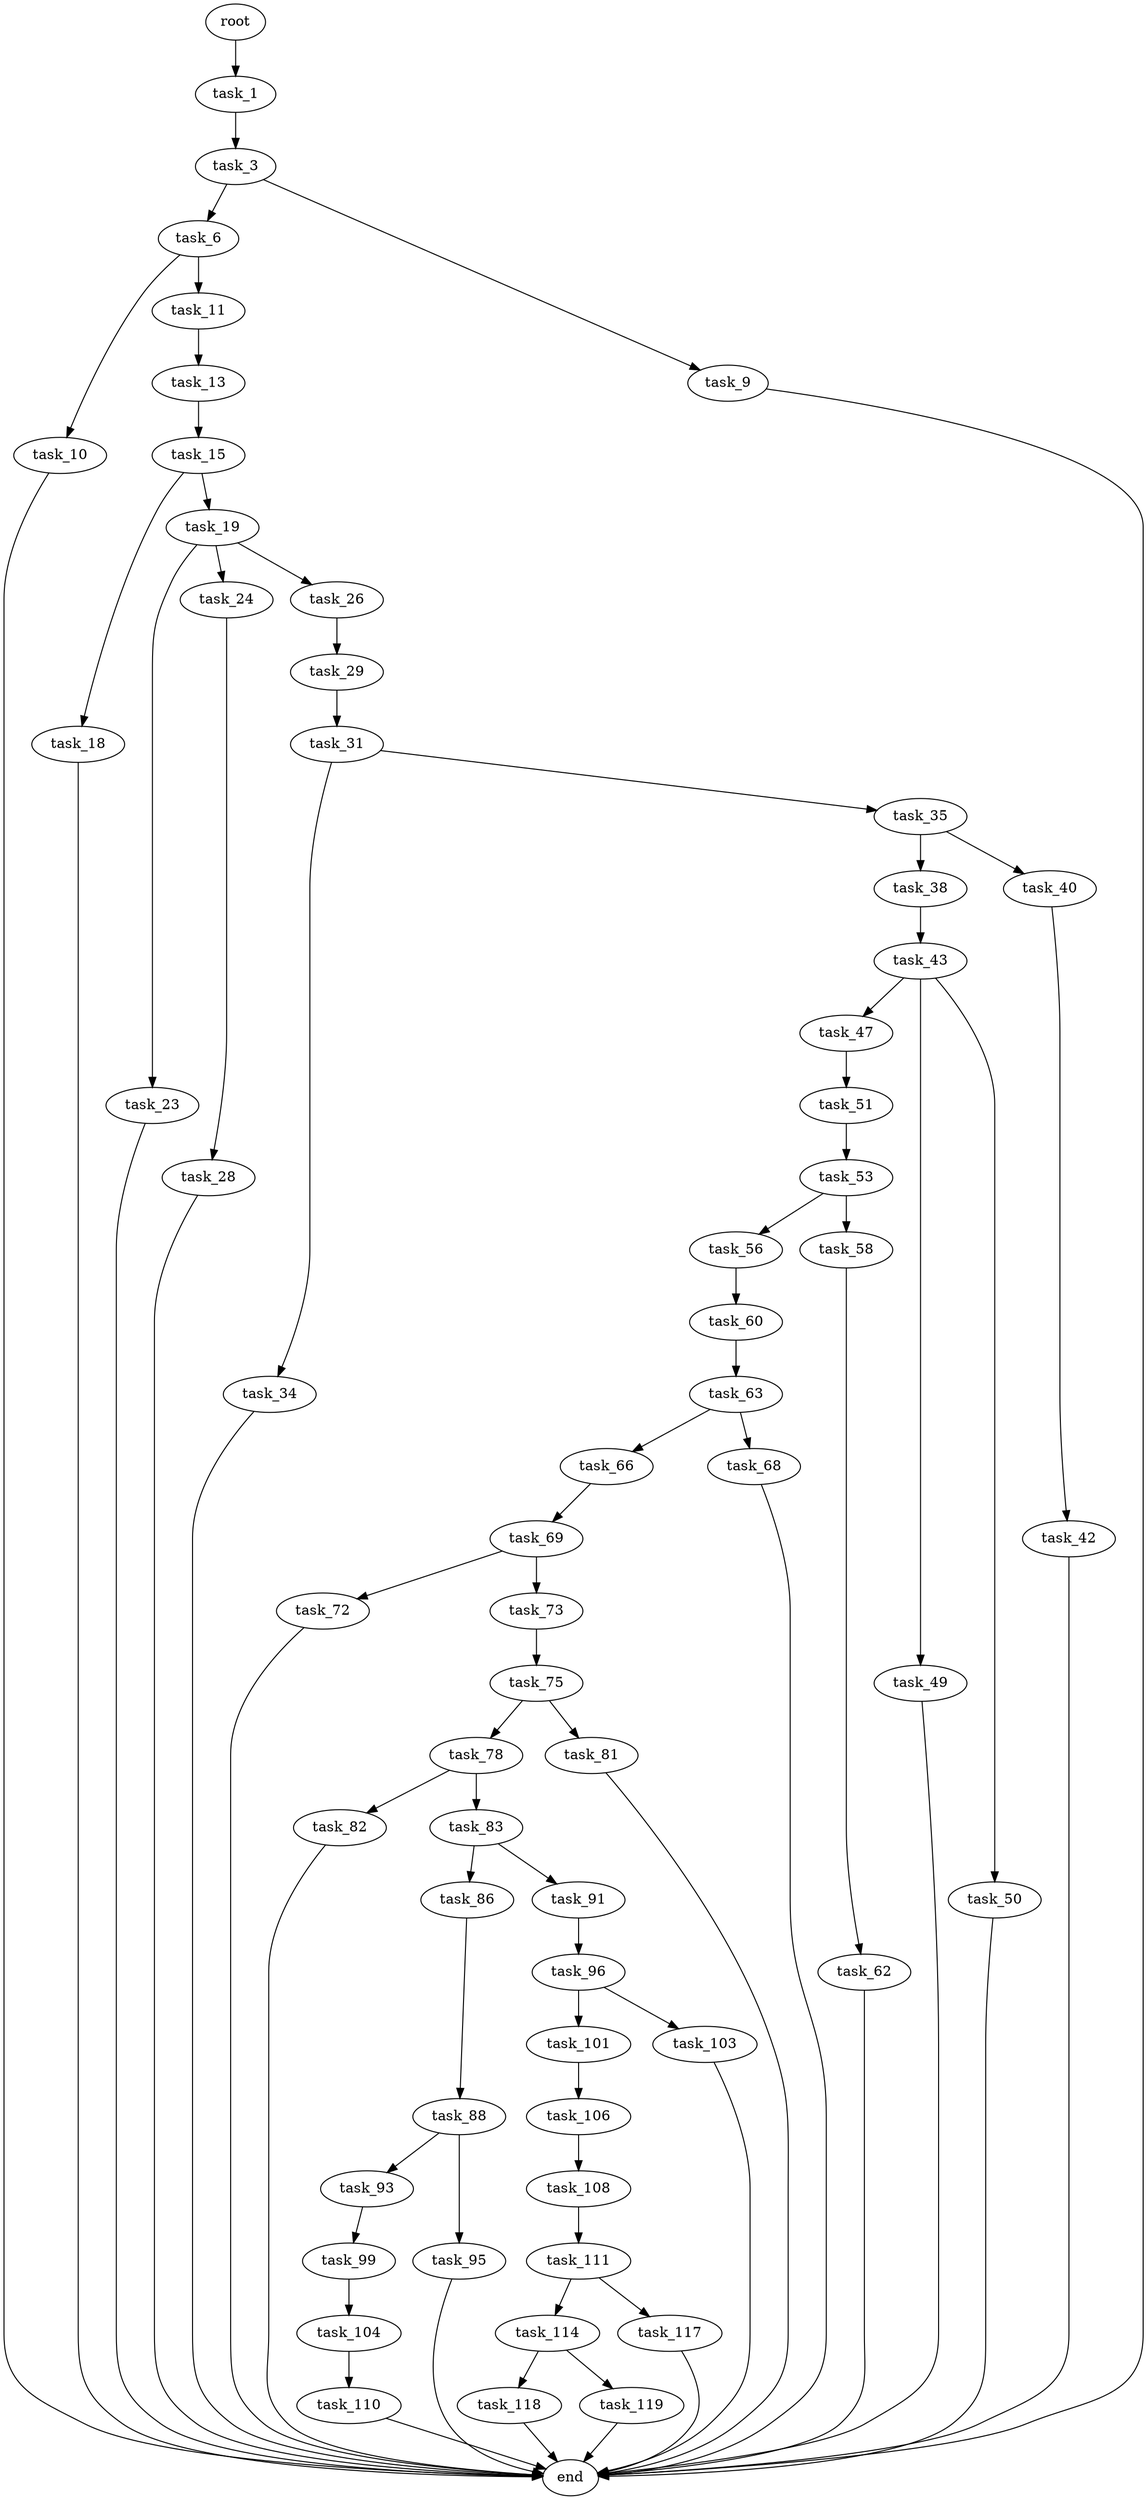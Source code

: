 digraph G {
  root [size="0.000000"];
  task_1 [size="4548313681.000000"];
  task_3 [size="318214598617.000000"];
  task_6 [size="1354484112341.000000"];
  task_9 [size="4504967227.000000"];
  task_10 [size="1922462231.000000"];
  task_11 [size="173507065910.000000"];
  task_13 [size="265852089440.000000"];
  task_15 [size="231928233984.000000"];
  task_18 [size="17507084060.000000"];
  task_19 [size="326890638089.000000"];
  task_23 [size="37242830251.000000"];
  task_24 [size="134217728000.000000"];
  task_26 [size="15603932083.000000"];
  task_28 [size="50173193135.000000"];
  task_29 [size="355325727637.000000"];
  task_31 [size="481834711255.000000"];
  task_34 [size="549755813888.000000"];
  task_35 [size="231928233984.000000"];
  task_38 [size="231928233984.000000"];
  task_40 [size="7666934041.000000"];
  task_42 [size="200168361997.000000"];
  task_43 [size="28991029248.000000"];
  task_47 [size="549755813888.000000"];
  task_49 [size="549755813888.000000"];
  task_50 [size="4035523914.000000"];
  task_51 [size="91632902877.000000"];
  task_53 [size="68719476736.000000"];
  task_56 [size="421753998232.000000"];
  task_58 [size="7526452734.000000"];
  task_60 [size="782757789696.000000"];
  task_62 [size="8589934592.000000"];
  task_63 [size="25186929478.000000"];
  task_66 [size="134217728000.000000"];
  task_68 [size="28991029248.000000"];
  task_69 [size="43404038095.000000"];
  task_72 [size="5270353876.000000"];
  task_73 [size="305376687836.000000"];
  task_75 [size="691486700915.000000"];
  task_78 [size="231928233984.000000"];
  task_81 [size="28458034781.000000"];
  task_82 [size="70467530108.000000"];
  task_83 [size="101027653471.000000"];
  task_86 [size="7972024107.000000"];
  task_88 [size="1958321097.000000"];
  task_91 [size="217653450177.000000"];
  task_93 [size="2986788724.000000"];
  task_95 [size="322300026.000000"];
  task_96 [size="846061961920.000000"];
  task_99 [size="2712301627.000000"];
  task_101 [size="162456715244.000000"];
  task_103 [size="1038743859675.000000"];
  task_104 [size="3763991005.000000"];
  task_106 [size="36263372072.000000"];
  task_108 [size="257805615060.000000"];
  task_110 [size="772882805.000000"];
  task_111 [size="748199325668.000000"];
  task_114 [size="782757789696.000000"];
  task_117 [size="702921986159.000000"];
  task_118 [size="498445042686.000000"];
  task_119 [size="178218597145.000000"];
  end [size="0.000000"];

  root -> task_1 [size="1.000000"];
  task_1 -> task_3 [size="75497472.000000"];
  task_3 -> task_6 [size="209715200.000000"];
  task_3 -> task_9 [size="209715200.000000"];
  task_6 -> task_10 [size="838860800.000000"];
  task_6 -> task_11 [size="838860800.000000"];
  task_9 -> end [size="1.000000"];
  task_10 -> end [size="1.000000"];
  task_11 -> task_13 [size="209715200.000000"];
  task_13 -> task_15 [size="301989888.000000"];
  task_15 -> task_18 [size="301989888.000000"];
  task_15 -> task_19 [size="301989888.000000"];
  task_18 -> end [size="1.000000"];
  task_19 -> task_23 [size="301989888.000000"];
  task_19 -> task_24 [size="301989888.000000"];
  task_19 -> task_26 [size="301989888.000000"];
  task_23 -> end [size="1.000000"];
  task_24 -> task_28 [size="209715200.000000"];
  task_26 -> task_29 [size="301989888.000000"];
  task_28 -> end [size="1.000000"];
  task_29 -> task_31 [size="301989888.000000"];
  task_31 -> task_34 [size="301989888.000000"];
  task_31 -> task_35 [size="301989888.000000"];
  task_34 -> end [size="1.000000"];
  task_35 -> task_38 [size="301989888.000000"];
  task_35 -> task_40 [size="301989888.000000"];
  task_38 -> task_43 [size="301989888.000000"];
  task_40 -> task_42 [size="134217728.000000"];
  task_42 -> end [size="1.000000"];
  task_43 -> task_47 [size="75497472.000000"];
  task_43 -> task_49 [size="75497472.000000"];
  task_43 -> task_50 [size="75497472.000000"];
  task_47 -> task_51 [size="536870912.000000"];
  task_49 -> end [size="1.000000"];
  task_50 -> end [size="1.000000"];
  task_51 -> task_53 [size="75497472.000000"];
  task_53 -> task_56 [size="134217728.000000"];
  task_53 -> task_58 [size="134217728.000000"];
  task_56 -> task_60 [size="301989888.000000"];
  task_58 -> task_62 [size="411041792.000000"];
  task_60 -> task_63 [size="679477248.000000"];
  task_62 -> end [size="1.000000"];
  task_63 -> task_66 [size="536870912.000000"];
  task_63 -> task_68 [size="536870912.000000"];
  task_66 -> task_69 [size="209715200.000000"];
  task_68 -> end [size="1.000000"];
  task_69 -> task_72 [size="33554432.000000"];
  task_69 -> task_73 [size="33554432.000000"];
  task_72 -> end [size="1.000000"];
  task_73 -> task_75 [size="838860800.000000"];
  task_75 -> task_78 [size="536870912.000000"];
  task_75 -> task_81 [size="536870912.000000"];
  task_78 -> task_82 [size="301989888.000000"];
  task_78 -> task_83 [size="301989888.000000"];
  task_81 -> end [size="1.000000"];
  task_82 -> end [size="1.000000"];
  task_83 -> task_86 [size="411041792.000000"];
  task_83 -> task_91 [size="411041792.000000"];
  task_86 -> task_88 [size="209715200.000000"];
  task_88 -> task_93 [size="33554432.000000"];
  task_88 -> task_95 [size="33554432.000000"];
  task_91 -> task_96 [size="209715200.000000"];
  task_93 -> task_99 [size="301989888.000000"];
  task_95 -> end [size="1.000000"];
  task_96 -> task_101 [size="679477248.000000"];
  task_96 -> task_103 [size="679477248.000000"];
  task_99 -> task_104 [size="209715200.000000"];
  task_101 -> task_106 [size="209715200.000000"];
  task_103 -> end [size="1.000000"];
  task_104 -> task_110 [size="411041792.000000"];
  task_106 -> task_108 [size="33554432.000000"];
  task_108 -> task_111 [size="411041792.000000"];
  task_110 -> end [size="1.000000"];
  task_111 -> task_114 [size="679477248.000000"];
  task_111 -> task_117 [size="679477248.000000"];
  task_114 -> task_118 [size="679477248.000000"];
  task_114 -> task_119 [size="679477248.000000"];
  task_117 -> end [size="1.000000"];
  task_118 -> end [size="1.000000"];
  task_119 -> end [size="1.000000"];
}
